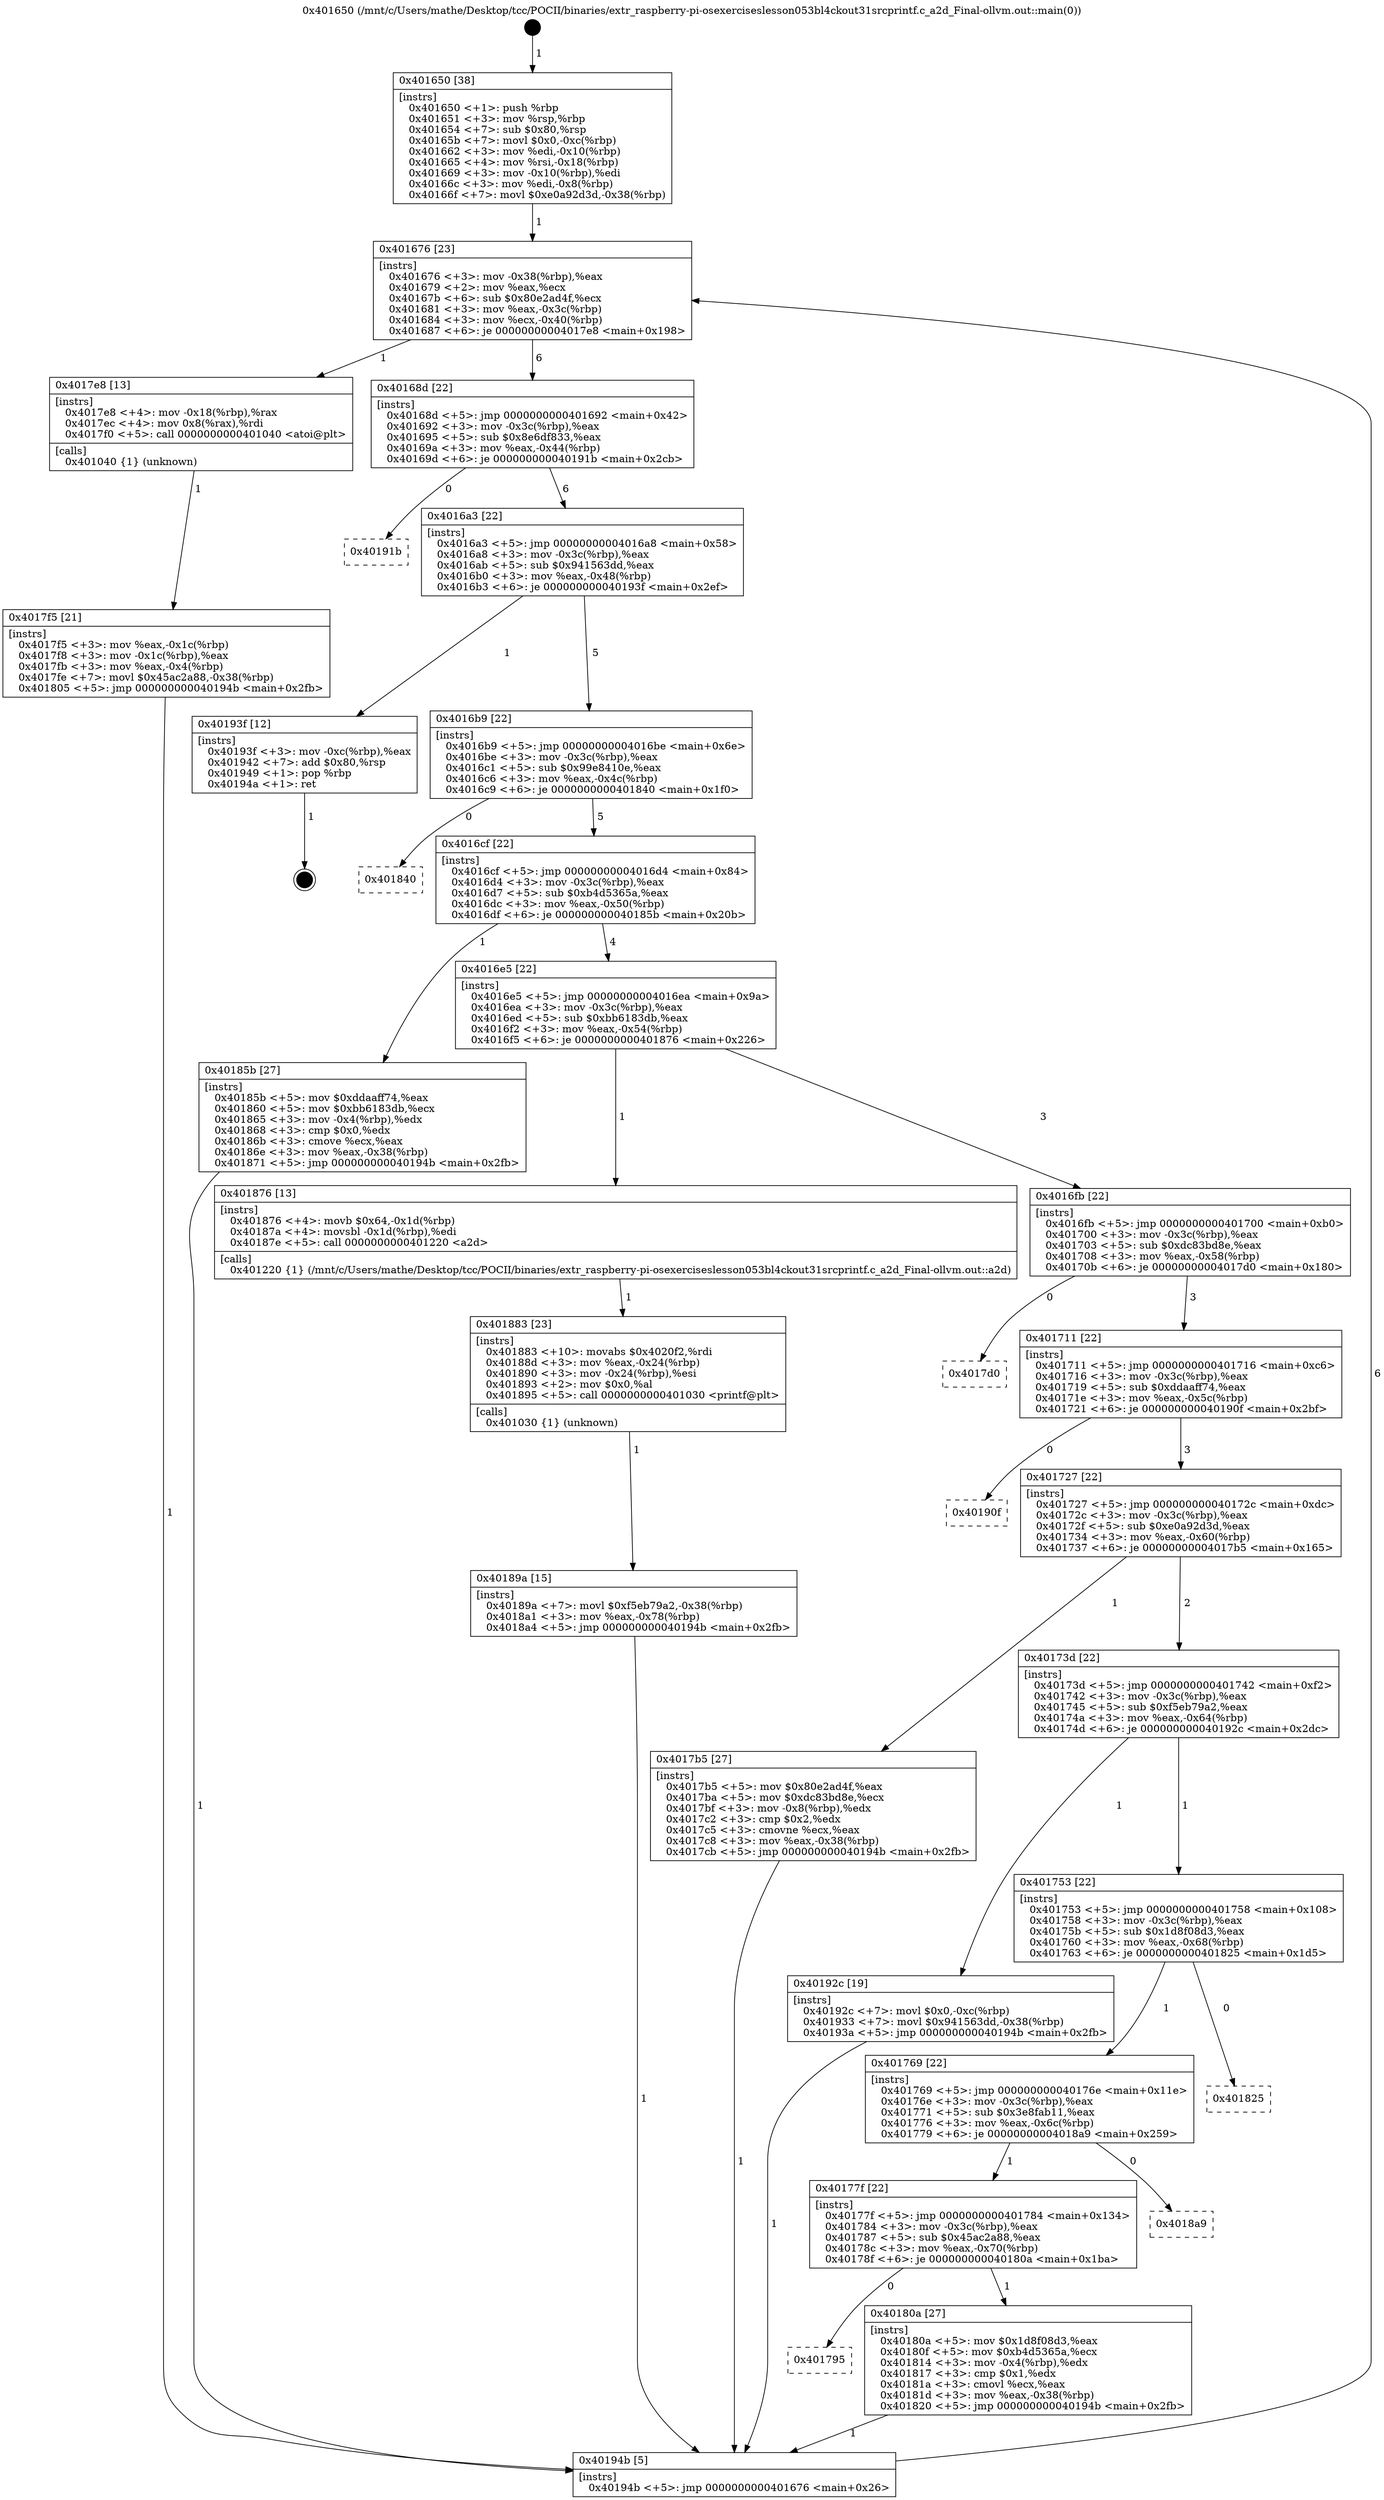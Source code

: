 digraph "0x401650" {
  label = "0x401650 (/mnt/c/Users/mathe/Desktop/tcc/POCII/binaries/extr_raspberry-pi-osexerciseslesson053bl4ckout31srcprintf.c_a2d_Final-ollvm.out::main(0))"
  labelloc = "t"
  node[shape=record]

  Entry [label="",width=0.3,height=0.3,shape=circle,fillcolor=black,style=filled]
  "0x401676" [label="{
     0x401676 [23]\l
     | [instrs]\l
     &nbsp;&nbsp;0x401676 \<+3\>: mov -0x38(%rbp),%eax\l
     &nbsp;&nbsp;0x401679 \<+2\>: mov %eax,%ecx\l
     &nbsp;&nbsp;0x40167b \<+6\>: sub $0x80e2ad4f,%ecx\l
     &nbsp;&nbsp;0x401681 \<+3\>: mov %eax,-0x3c(%rbp)\l
     &nbsp;&nbsp;0x401684 \<+3\>: mov %ecx,-0x40(%rbp)\l
     &nbsp;&nbsp;0x401687 \<+6\>: je 00000000004017e8 \<main+0x198\>\l
  }"]
  "0x4017e8" [label="{
     0x4017e8 [13]\l
     | [instrs]\l
     &nbsp;&nbsp;0x4017e8 \<+4\>: mov -0x18(%rbp),%rax\l
     &nbsp;&nbsp;0x4017ec \<+4\>: mov 0x8(%rax),%rdi\l
     &nbsp;&nbsp;0x4017f0 \<+5\>: call 0000000000401040 \<atoi@plt\>\l
     | [calls]\l
     &nbsp;&nbsp;0x401040 \{1\} (unknown)\l
  }"]
  "0x40168d" [label="{
     0x40168d [22]\l
     | [instrs]\l
     &nbsp;&nbsp;0x40168d \<+5\>: jmp 0000000000401692 \<main+0x42\>\l
     &nbsp;&nbsp;0x401692 \<+3\>: mov -0x3c(%rbp),%eax\l
     &nbsp;&nbsp;0x401695 \<+5\>: sub $0x8e6df833,%eax\l
     &nbsp;&nbsp;0x40169a \<+3\>: mov %eax,-0x44(%rbp)\l
     &nbsp;&nbsp;0x40169d \<+6\>: je 000000000040191b \<main+0x2cb\>\l
  }"]
  Exit [label="",width=0.3,height=0.3,shape=circle,fillcolor=black,style=filled,peripheries=2]
  "0x40191b" [label="{
     0x40191b\l
  }", style=dashed]
  "0x4016a3" [label="{
     0x4016a3 [22]\l
     | [instrs]\l
     &nbsp;&nbsp;0x4016a3 \<+5\>: jmp 00000000004016a8 \<main+0x58\>\l
     &nbsp;&nbsp;0x4016a8 \<+3\>: mov -0x3c(%rbp),%eax\l
     &nbsp;&nbsp;0x4016ab \<+5\>: sub $0x941563dd,%eax\l
     &nbsp;&nbsp;0x4016b0 \<+3\>: mov %eax,-0x48(%rbp)\l
     &nbsp;&nbsp;0x4016b3 \<+6\>: je 000000000040193f \<main+0x2ef\>\l
  }"]
  "0x40189a" [label="{
     0x40189a [15]\l
     | [instrs]\l
     &nbsp;&nbsp;0x40189a \<+7\>: movl $0xf5eb79a2,-0x38(%rbp)\l
     &nbsp;&nbsp;0x4018a1 \<+3\>: mov %eax,-0x78(%rbp)\l
     &nbsp;&nbsp;0x4018a4 \<+5\>: jmp 000000000040194b \<main+0x2fb\>\l
  }"]
  "0x40193f" [label="{
     0x40193f [12]\l
     | [instrs]\l
     &nbsp;&nbsp;0x40193f \<+3\>: mov -0xc(%rbp),%eax\l
     &nbsp;&nbsp;0x401942 \<+7\>: add $0x80,%rsp\l
     &nbsp;&nbsp;0x401949 \<+1\>: pop %rbp\l
     &nbsp;&nbsp;0x40194a \<+1\>: ret\l
  }"]
  "0x4016b9" [label="{
     0x4016b9 [22]\l
     | [instrs]\l
     &nbsp;&nbsp;0x4016b9 \<+5\>: jmp 00000000004016be \<main+0x6e\>\l
     &nbsp;&nbsp;0x4016be \<+3\>: mov -0x3c(%rbp),%eax\l
     &nbsp;&nbsp;0x4016c1 \<+5\>: sub $0x99e8410e,%eax\l
     &nbsp;&nbsp;0x4016c6 \<+3\>: mov %eax,-0x4c(%rbp)\l
     &nbsp;&nbsp;0x4016c9 \<+6\>: je 0000000000401840 \<main+0x1f0\>\l
  }"]
  "0x401883" [label="{
     0x401883 [23]\l
     | [instrs]\l
     &nbsp;&nbsp;0x401883 \<+10\>: movabs $0x4020f2,%rdi\l
     &nbsp;&nbsp;0x40188d \<+3\>: mov %eax,-0x24(%rbp)\l
     &nbsp;&nbsp;0x401890 \<+3\>: mov -0x24(%rbp),%esi\l
     &nbsp;&nbsp;0x401893 \<+2\>: mov $0x0,%al\l
     &nbsp;&nbsp;0x401895 \<+5\>: call 0000000000401030 \<printf@plt\>\l
     | [calls]\l
     &nbsp;&nbsp;0x401030 \{1\} (unknown)\l
  }"]
  "0x401840" [label="{
     0x401840\l
  }", style=dashed]
  "0x4016cf" [label="{
     0x4016cf [22]\l
     | [instrs]\l
     &nbsp;&nbsp;0x4016cf \<+5\>: jmp 00000000004016d4 \<main+0x84\>\l
     &nbsp;&nbsp;0x4016d4 \<+3\>: mov -0x3c(%rbp),%eax\l
     &nbsp;&nbsp;0x4016d7 \<+5\>: sub $0xb4d5365a,%eax\l
     &nbsp;&nbsp;0x4016dc \<+3\>: mov %eax,-0x50(%rbp)\l
     &nbsp;&nbsp;0x4016df \<+6\>: je 000000000040185b \<main+0x20b\>\l
  }"]
  "0x401795" [label="{
     0x401795\l
  }", style=dashed]
  "0x40185b" [label="{
     0x40185b [27]\l
     | [instrs]\l
     &nbsp;&nbsp;0x40185b \<+5\>: mov $0xddaaff74,%eax\l
     &nbsp;&nbsp;0x401860 \<+5\>: mov $0xbb6183db,%ecx\l
     &nbsp;&nbsp;0x401865 \<+3\>: mov -0x4(%rbp),%edx\l
     &nbsp;&nbsp;0x401868 \<+3\>: cmp $0x0,%edx\l
     &nbsp;&nbsp;0x40186b \<+3\>: cmove %ecx,%eax\l
     &nbsp;&nbsp;0x40186e \<+3\>: mov %eax,-0x38(%rbp)\l
     &nbsp;&nbsp;0x401871 \<+5\>: jmp 000000000040194b \<main+0x2fb\>\l
  }"]
  "0x4016e5" [label="{
     0x4016e5 [22]\l
     | [instrs]\l
     &nbsp;&nbsp;0x4016e5 \<+5\>: jmp 00000000004016ea \<main+0x9a\>\l
     &nbsp;&nbsp;0x4016ea \<+3\>: mov -0x3c(%rbp),%eax\l
     &nbsp;&nbsp;0x4016ed \<+5\>: sub $0xbb6183db,%eax\l
     &nbsp;&nbsp;0x4016f2 \<+3\>: mov %eax,-0x54(%rbp)\l
     &nbsp;&nbsp;0x4016f5 \<+6\>: je 0000000000401876 \<main+0x226\>\l
  }"]
  "0x40180a" [label="{
     0x40180a [27]\l
     | [instrs]\l
     &nbsp;&nbsp;0x40180a \<+5\>: mov $0x1d8f08d3,%eax\l
     &nbsp;&nbsp;0x40180f \<+5\>: mov $0xb4d5365a,%ecx\l
     &nbsp;&nbsp;0x401814 \<+3\>: mov -0x4(%rbp),%edx\l
     &nbsp;&nbsp;0x401817 \<+3\>: cmp $0x1,%edx\l
     &nbsp;&nbsp;0x40181a \<+3\>: cmovl %ecx,%eax\l
     &nbsp;&nbsp;0x40181d \<+3\>: mov %eax,-0x38(%rbp)\l
     &nbsp;&nbsp;0x401820 \<+5\>: jmp 000000000040194b \<main+0x2fb\>\l
  }"]
  "0x401876" [label="{
     0x401876 [13]\l
     | [instrs]\l
     &nbsp;&nbsp;0x401876 \<+4\>: movb $0x64,-0x1d(%rbp)\l
     &nbsp;&nbsp;0x40187a \<+4\>: movsbl -0x1d(%rbp),%edi\l
     &nbsp;&nbsp;0x40187e \<+5\>: call 0000000000401220 \<a2d\>\l
     | [calls]\l
     &nbsp;&nbsp;0x401220 \{1\} (/mnt/c/Users/mathe/Desktop/tcc/POCII/binaries/extr_raspberry-pi-osexerciseslesson053bl4ckout31srcprintf.c_a2d_Final-ollvm.out::a2d)\l
  }"]
  "0x4016fb" [label="{
     0x4016fb [22]\l
     | [instrs]\l
     &nbsp;&nbsp;0x4016fb \<+5\>: jmp 0000000000401700 \<main+0xb0\>\l
     &nbsp;&nbsp;0x401700 \<+3\>: mov -0x3c(%rbp),%eax\l
     &nbsp;&nbsp;0x401703 \<+5\>: sub $0xdc83bd8e,%eax\l
     &nbsp;&nbsp;0x401708 \<+3\>: mov %eax,-0x58(%rbp)\l
     &nbsp;&nbsp;0x40170b \<+6\>: je 00000000004017d0 \<main+0x180\>\l
  }"]
  "0x40177f" [label="{
     0x40177f [22]\l
     | [instrs]\l
     &nbsp;&nbsp;0x40177f \<+5\>: jmp 0000000000401784 \<main+0x134\>\l
     &nbsp;&nbsp;0x401784 \<+3\>: mov -0x3c(%rbp),%eax\l
     &nbsp;&nbsp;0x401787 \<+5\>: sub $0x45ac2a88,%eax\l
     &nbsp;&nbsp;0x40178c \<+3\>: mov %eax,-0x70(%rbp)\l
     &nbsp;&nbsp;0x40178f \<+6\>: je 000000000040180a \<main+0x1ba\>\l
  }"]
  "0x4017d0" [label="{
     0x4017d0\l
  }", style=dashed]
  "0x401711" [label="{
     0x401711 [22]\l
     | [instrs]\l
     &nbsp;&nbsp;0x401711 \<+5\>: jmp 0000000000401716 \<main+0xc6\>\l
     &nbsp;&nbsp;0x401716 \<+3\>: mov -0x3c(%rbp),%eax\l
     &nbsp;&nbsp;0x401719 \<+5\>: sub $0xddaaff74,%eax\l
     &nbsp;&nbsp;0x40171e \<+3\>: mov %eax,-0x5c(%rbp)\l
     &nbsp;&nbsp;0x401721 \<+6\>: je 000000000040190f \<main+0x2bf\>\l
  }"]
  "0x4018a9" [label="{
     0x4018a9\l
  }", style=dashed]
  "0x40190f" [label="{
     0x40190f\l
  }", style=dashed]
  "0x401727" [label="{
     0x401727 [22]\l
     | [instrs]\l
     &nbsp;&nbsp;0x401727 \<+5\>: jmp 000000000040172c \<main+0xdc\>\l
     &nbsp;&nbsp;0x40172c \<+3\>: mov -0x3c(%rbp),%eax\l
     &nbsp;&nbsp;0x40172f \<+5\>: sub $0xe0a92d3d,%eax\l
     &nbsp;&nbsp;0x401734 \<+3\>: mov %eax,-0x60(%rbp)\l
     &nbsp;&nbsp;0x401737 \<+6\>: je 00000000004017b5 \<main+0x165\>\l
  }"]
  "0x401769" [label="{
     0x401769 [22]\l
     | [instrs]\l
     &nbsp;&nbsp;0x401769 \<+5\>: jmp 000000000040176e \<main+0x11e\>\l
     &nbsp;&nbsp;0x40176e \<+3\>: mov -0x3c(%rbp),%eax\l
     &nbsp;&nbsp;0x401771 \<+5\>: sub $0x3e8fab11,%eax\l
     &nbsp;&nbsp;0x401776 \<+3\>: mov %eax,-0x6c(%rbp)\l
     &nbsp;&nbsp;0x401779 \<+6\>: je 00000000004018a9 \<main+0x259\>\l
  }"]
  "0x4017b5" [label="{
     0x4017b5 [27]\l
     | [instrs]\l
     &nbsp;&nbsp;0x4017b5 \<+5\>: mov $0x80e2ad4f,%eax\l
     &nbsp;&nbsp;0x4017ba \<+5\>: mov $0xdc83bd8e,%ecx\l
     &nbsp;&nbsp;0x4017bf \<+3\>: mov -0x8(%rbp),%edx\l
     &nbsp;&nbsp;0x4017c2 \<+3\>: cmp $0x2,%edx\l
     &nbsp;&nbsp;0x4017c5 \<+3\>: cmovne %ecx,%eax\l
     &nbsp;&nbsp;0x4017c8 \<+3\>: mov %eax,-0x38(%rbp)\l
     &nbsp;&nbsp;0x4017cb \<+5\>: jmp 000000000040194b \<main+0x2fb\>\l
  }"]
  "0x40173d" [label="{
     0x40173d [22]\l
     | [instrs]\l
     &nbsp;&nbsp;0x40173d \<+5\>: jmp 0000000000401742 \<main+0xf2\>\l
     &nbsp;&nbsp;0x401742 \<+3\>: mov -0x3c(%rbp),%eax\l
     &nbsp;&nbsp;0x401745 \<+5\>: sub $0xf5eb79a2,%eax\l
     &nbsp;&nbsp;0x40174a \<+3\>: mov %eax,-0x64(%rbp)\l
     &nbsp;&nbsp;0x40174d \<+6\>: je 000000000040192c \<main+0x2dc\>\l
  }"]
  "0x40194b" [label="{
     0x40194b [5]\l
     | [instrs]\l
     &nbsp;&nbsp;0x40194b \<+5\>: jmp 0000000000401676 \<main+0x26\>\l
  }"]
  "0x401650" [label="{
     0x401650 [38]\l
     | [instrs]\l
     &nbsp;&nbsp;0x401650 \<+1\>: push %rbp\l
     &nbsp;&nbsp;0x401651 \<+3\>: mov %rsp,%rbp\l
     &nbsp;&nbsp;0x401654 \<+7\>: sub $0x80,%rsp\l
     &nbsp;&nbsp;0x40165b \<+7\>: movl $0x0,-0xc(%rbp)\l
     &nbsp;&nbsp;0x401662 \<+3\>: mov %edi,-0x10(%rbp)\l
     &nbsp;&nbsp;0x401665 \<+4\>: mov %rsi,-0x18(%rbp)\l
     &nbsp;&nbsp;0x401669 \<+3\>: mov -0x10(%rbp),%edi\l
     &nbsp;&nbsp;0x40166c \<+3\>: mov %edi,-0x8(%rbp)\l
     &nbsp;&nbsp;0x40166f \<+7\>: movl $0xe0a92d3d,-0x38(%rbp)\l
  }"]
  "0x4017f5" [label="{
     0x4017f5 [21]\l
     | [instrs]\l
     &nbsp;&nbsp;0x4017f5 \<+3\>: mov %eax,-0x1c(%rbp)\l
     &nbsp;&nbsp;0x4017f8 \<+3\>: mov -0x1c(%rbp),%eax\l
     &nbsp;&nbsp;0x4017fb \<+3\>: mov %eax,-0x4(%rbp)\l
     &nbsp;&nbsp;0x4017fe \<+7\>: movl $0x45ac2a88,-0x38(%rbp)\l
     &nbsp;&nbsp;0x401805 \<+5\>: jmp 000000000040194b \<main+0x2fb\>\l
  }"]
  "0x401825" [label="{
     0x401825\l
  }", style=dashed]
  "0x40192c" [label="{
     0x40192c [19]\l
     | [instrs]\l
     &nbsp;&nbsp;0x40192c \<+7\>: movl $0x0,-0xc(%rbp)\l
     &nbsp;&nbsp;0x401933 \<+7\>: movl $0x941563dd,-0x38(%rbp)\l
     &nbsp;&nbsp;0x40193a \<+5\>: jmp 000000000040194b \<main+0x2fb\>\l
  }"]
  "0x401753" [label="{
     0x401753 [22]\l
     | [instrs]\l
     &nbsp;&nbsp;0x401753 \<+5\>: jmp 0000000000401758 \<main+0x108\>\l
     &nbsp;&nbsp;0x401758 \<+3\>: mov -0x3c(%rbp),%eax\l
     &nbsp;&nbsp;0x40175b \<+5\>: sub $0x1d8f08d3,%eax\l
     &nbsp;&nbsp;0x401760 \<+3\>: mov %eax,-0x68(%rbp)\l
     &nbsp;&nbsp;0x401763 \<+6\>: je 0000000000401825 \<main+0x1d5\>\l
  }"]
  Entry -> "0x401650" [label=" 1"]
  "0x401676" -> "0x4017e8" [label=" 1"]
  "0x401676" -> "0x40168d" [label=" 6"]
  "0x40193f" -> Exit [label=" 1"]
  "0x40168d" -> "0x40191b" [label=" 0"]
  "0x40168d" -> "0x4016a3" [label=" 6"]
  "0x40192c" -> "0x40194b" [label=" 1"]
  "0x4016a3" -> "0x40193f" [label=" 1"]
  "0x4016a3" -> "0x4016b9" [label=" 5"]
  "0x40189a" -> "0x40194b" [label=" 1"]
  "0x4016b9" -> "0x401840" [label=" 0"]
  "0x4016b9" -> "0x4016cf" [label=" 5"]
  "0x401883" -> "0x40189a" [label=" 1"]
  "0x4016cf" -> "0x40185b" [label=" 1"]
  "0x4016cf" -> "0x4016e5" [label=" 4"]
  "0x401876" -> "0x401883" [label=" 1"]
  "0x4016e5" -> "0x401876" [label=" 1"]
  "0x4016e5" -> "0x4016fb" [label=" 3"]
  "0x40185b" -> "0x40194b" [label=" 1"]
  "0x4016fb" -> "0x4017d0" [label=" 0"]
  "0x4016fb" -> "0x401711" [label=" 3"]
  "0x40177f" -> "0x401795" [label=" 0"]
  "0x401711" -> "0x40190f" [label=" 0"]
  "0x401711" -> "0x401727" [label=" 3"]
  "0x40177f" -> "0x40180a" [label=" 1"]
  "0x401727" -> "0x4017b5" [label=" 1"]
  "0x401727" -> "0x40173d" [label=" 2"]
  "0x4017b5" -> "0x40194b" [label=" 1"]
  "0x401650" -> "0x401676" [label=" 1"]
  "0x40194b" -> "0x401676" [label=" 6"]
  "0x4017e8" -> "0x4017f5" [label=" 1"]
  "0x4017f5" -> "0x40194b" [label=" 1"]
  "0x401769" -> "0x40177f" [label=" 1"]
  "0x40173d" -> "0x40192c" [label=" 1"]
  "0x40173d" -> "0x401753" [label=" 1"]
  "0x401769" -> "0x4018a9" [label=" 0"]
  "0x401753" -> "0x401825" [label=" 0"]
  "0x401753" -> "0x401769" [label=" 1"]
  "0x40180a" -> "0x40194b" [label=" 1"]
}
